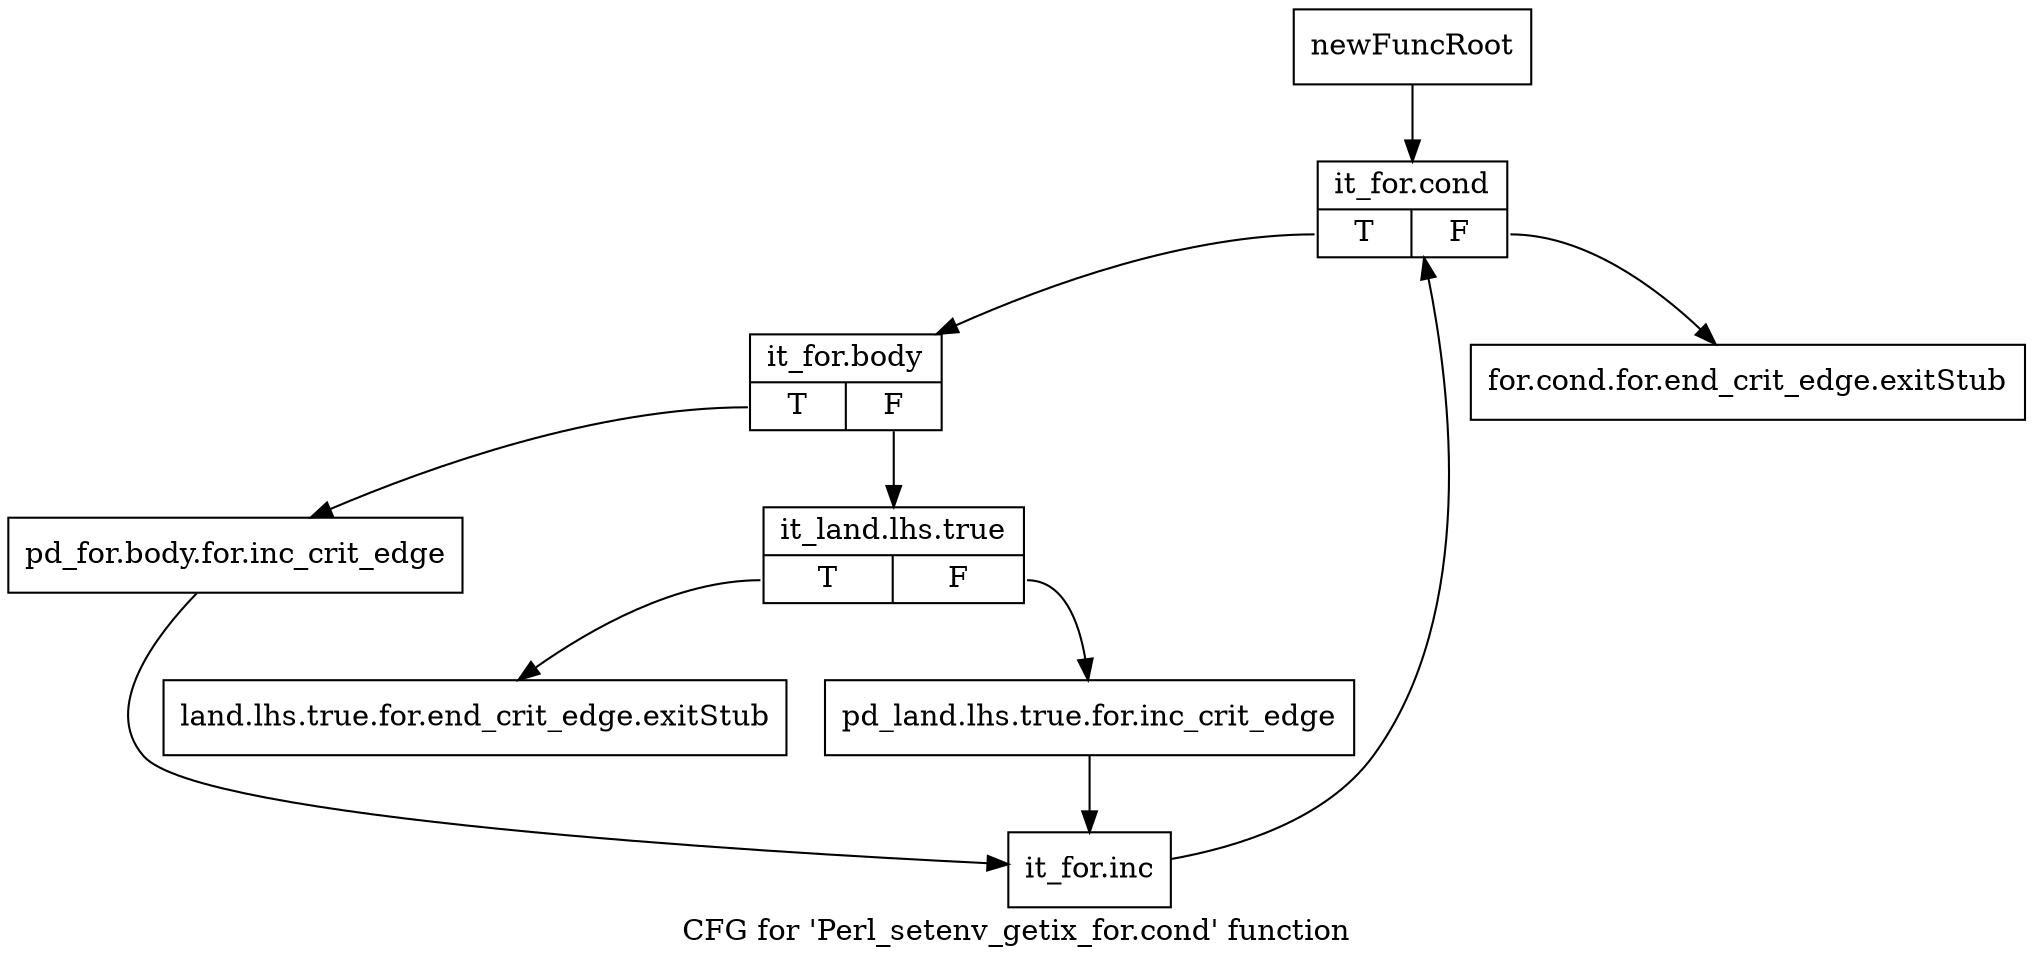 digraph "CFG for 'Perl_setenv_getix_for.cond' function" {
	label="CFG for 'Perl_setenv_getix_for.cond' function";

	Node0x5819a70 [shape=record,label="{newFuncRoot}"];
	Node0x5819a70 -> Node0x5819b60;
	Node0x5819ac0 [shape=record,label="{for.cond.for.end_crit_edge.exitStub}"];
	Node0x5819b10 [shape=record,label="{land.lhs.true.for.end_crit_edge.exitStub}"];
	Node0x5819b60 [shape=record,label="{it_for.cond|{<s0>T|<s1>F}}"];
	Node0x5819b60:s0 -> Node0x5819bb0;
	Node0x5819b60:s1 -> Node0x5819ac0;
	Node0x5819bb0 [shape=record,label="{it_for.body|{<s0>T|<s1>F}}"];
	Node0x5819bb0:s0 -> Node0x5819ca0;
	Node0x5819bb0:s1 -> Node0x5819c00;
	Node0x5819c00 [shape=record,label="{it_land.lhs.true|{<s0>T|<s1>F}}"];
	Node0x5819c00:s0 -> Node0x5819b10;
	Node0x5819c00:s1 -> Node0x5819c50;
	Node0x5819c50 [shape=record,label="{pd_land.lhs.true.for.inc_crit_edge}"];
	Node0x5819c50 -> Node0x5819cf0;
	Node0x5819ca0 [shape=record,label="{pd_for.body.for.inc_crit_edge}"];
	Node0x5819ca0 -> Node0x5819cf0;
	Node0x5819cf0 [shape=record,label="{it_for.inc}"];
	Node0x5819cf0 -> Node0x5819b60;
}
